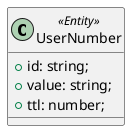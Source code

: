 @startuml
class UserNumber<<Entity>> {
    +id: string;
    +value: string;
    +ttl: number;
}
@enduml
